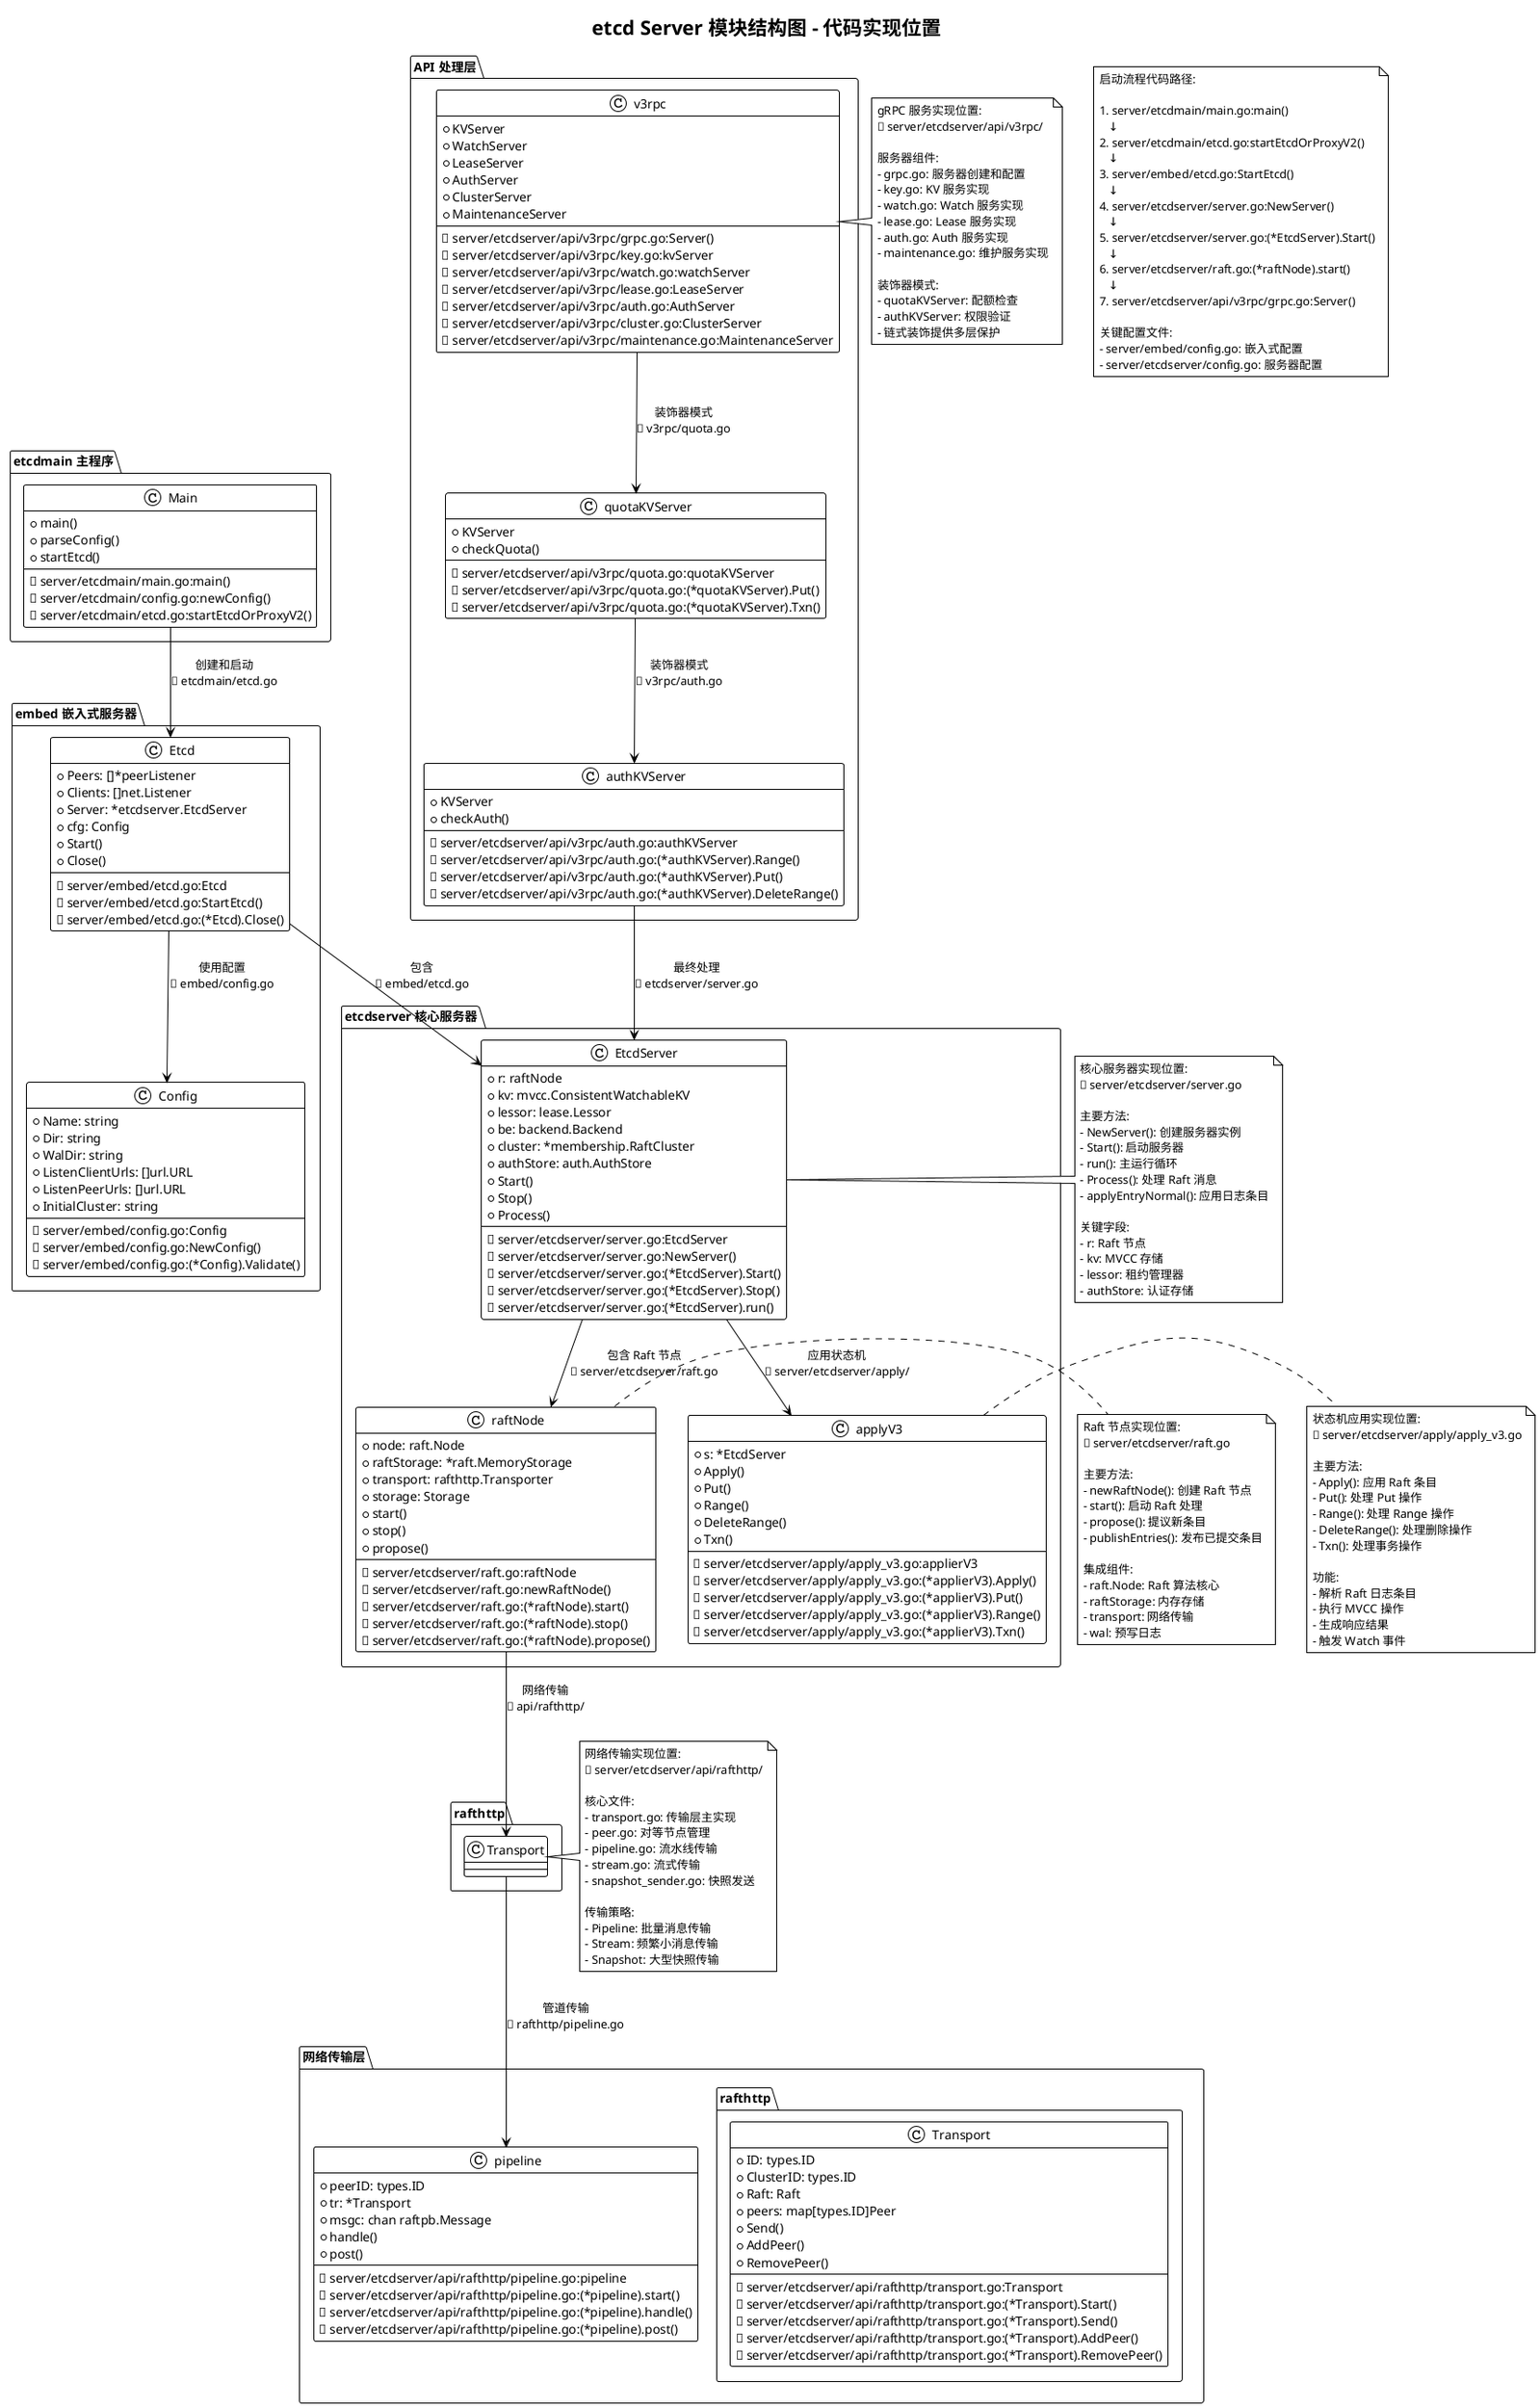 @startuml server-module-structure-code
!theme plain
title etcd Server 模块结构图 - 代码实现位置

package "etcdmain 主程序" {
  class Main {
    +main()
    +parseConfig()
    +startEtcd()
    --
    📁 server/etcdmain/main.go:main()
    📁 server/etcdmain/config.go:newConfig()
    📁 server/etcdmain/etcd.go:startEtcdOrProxyV2()
  }
}

package "embed 嵌入式服务器" {
  class Etcd {
    +Peers: []*peerListener
    +Clients: []net.Listener
    +Server: *etcdserver.EtcdServer
    +cfg: Config
    +Start()
    +Close()
    --
    📁 server/embed/etcd.go:Etcd
    📁 server/embed/etcd.go:StartEtcd()
    📁 server/embed/etcd.go:(*Etcd).Close()
  }
  
  class Config {
    +Name: string
    +Dir: string
    +WalDir: string
    +ListenClientUrls: []url.URL
    +ListenPeerUrls: []url.URL
    +InitialCluster: string
    --
    📁 server/embed/config.go:Config
    📁 server/embed/config.go:NewConfig()
    📁 server/embed/config.go:(*Config).Validate()
  }
}

package "etcdserver 核心服务器" {
  class EtcdServer {
    +r: raftNode
    +kv: mvcc.ConsistentWatchableKV
    +lessor: lease.Lessor
    +be: backend.Backend
    +cluster: *membership.RaftCluster
    +authStore: auth.AuthStore
    +Start()
    +Stop()
    +Process()
    --
    📁 server/etcdserver/server.go:EtcdServer
    📁 server/etcdserver/server.go:NewServer()
    📁 server/etcdserver/server.go:(*EtcdServer).Start()
    📁 server/etcdserver/server.go:(*EtcdServer).Stop()
    📁 server/etcdserver/server.go:(*EtcdServer).run()
  }
  
  class raftNode {
    +node: raft.Node
    +raftStorage: *raft.MemoryStorage
    +transport: rafthttp.Transporter
    +storage: Storage
    +start()
    +stop()
    +propose()
    --
    📁 server/etcdserver/raft.go:raftNode
    📁 server/etcdserver/raft.go:newRaftNode()
    📁 server/etcdserver/raft.go:(*raftNode).start()
    📁 server/etcdserver/raft.go:(*raftNode).stop()
    📁 server/etcdserver/raft.go:(*raftNode).propose()
  }
  
  class applyV3 {
    +s: *EtcdServer
    +Apply()
    +Put()
    +Range()
    +DeleteRange()
    +Txn()
    --
    📁 server/etcdserver/apply/apply_v3.go:applierV3
    📁 server/etcdserver/apply/apply_v3.go:(*applierV3).Apply()
    📁 server/etcdserver/apply/apply_v3.go:(*applierV3).Put()
    📁 server/etcdserver/apply/apply_v3.go:(*applierV3).Range()
    📁 server/etcdserver/apply/apply_v3.go:(*applierV3).Txn()
  }
}

package "API 处理层" {
  class v3rpc {
    +KVServer
    +WatchServer
    +LeaseServer
    +AuthServer
    +ClusterServer
    +MaintenanceServer
    --
    📁 server/etcdserver/api/v3rpc/grpc.go:Server()
    📁 server/etcdserver/api/v3rpc/key.go:kvServer
    📁 server/etcdserver/api/v3rpc/watch.go:watchServer
    📁 server/etcdserver/api/v3rpc/lease.go:LeaseServer
    📁 server/etcdserver/api/v3rpc/auth.go:AuthServer
    📁 server/etcdserver/api/v3rpc/cluster.go:ClusterServer
    📁 server/etcdserver/api/v3rpc/maintenance.go:MaintenanceServer
  }
  
  class quotaKVServer {
    +KVServer
    +checkQuota()
    --
    📁 server/etcdserver/api/v3rpc/quota.go:quotaKVServer
    📁 server/etcdserver/api/v3rpc/quota.go:(*quotaKVServer).Put()
    📁 server/etcdserver/api/v3rpc/quota.go:(*quotaKVServer).Txn()
  }
  
  class authKVServer {
    +KVServer
    +checkAuth()
    --
    📁 server/etcdserver/api/v3rpc/auth.go:authKVServer
    📁 server/etcdserver/api/v3rpc/auth.go:(*authKVServer).Range()
    📁 server/etcdserver/api/v3rpc/auth.go:(*authKVServer).Put()
    📁 server/etcdserver/api/v3rpc/auth.go:(*authKVServer).DeleteRange()
  }
}

package "网络传输层" {
  class rafthttp.Transport {
    +ID: types.ID
    +ClusterID: types.ID
    +Raft: Raft
    +peers: map[types.ID]Peer
    +Send()
    +AddPeer()
    +RemovePeer()
    --
    📁 server/etcdserver/api/rafthttp/transport.go:Transport
    📁 server/etcdserver/api/rafthttp/transport.go:(*Transport).Start()
    📁 server/etcdserver/api/rafthttp/transport.go:(*Transport).Send()
    📁 server/etcdserver/api/rafthttp/transport.go:(*Transport).AddPeer()
    📁 server/etcdserver/api/rafthttp/transport.go:(*Transport).RemovePeer()
  }
  
  class pipeline {
    +peerID: types.ID
    +tr: *Transport
    +msgc: chan raftpb.Message
    +handle()
    +post()
    --
    📁 server/etcdserver/api/rafthttp/pipeline.go:pipeline
    📁 server/etcdserver/api/rafthttp/pipeline.go:(*pipeline).start()
    📁 server/etcdserver/api/rafthttp/pipeline.go:(*pipeline).handle()
    📁 server/etcdserver/api/rafthttp/pipeline.go:(*pipeline).post()
  }
}

' 关系连接
Main --> Etcd : 创建和启动\n📁 etcdmain/etcd.go
Etcd --> EtcdServer : 包含\n📁 embed/etcd.go
Etcd --> Config : 使用配置\n📁 embed/config.go

EtcdServer --> raftNode : 包含 Raft 节点\n📁 server/etcdserver/raft.go
EtcdServer --> applyV3 : 应用状态机\n📁 server/etcdserver/apply/
raftNode --> rafthttp.Transport : 网络传输\n📁 api/rafthttp/

v3rpc --> quotaKVServer : 装饰器模式\n📁 v3rpc/quota.go
quotaKVServer --> authKVServer : 装饰器模式\n📁 v3rpc/auth.go
authKVServer --> EtcdServer : 最终处理\n📁 etcdserver/server.go

rafthttp.Transport --> pipeline : 管道传输\n📁 rafthttp/pipeline.go

note right of EtcdServer
  核心服务器实现位置:
  📁 server/etcdserver/server.go
  
  主要方法:
  - NewServer(): 创建服务器实例
  - Start(): 启动服务器
  - run(): 主运行循环
  - Process(): 处理 Raft 消息
  - applyEntryNormal(): 应用日志条目
  
  关键字段:
  - r: Raft 节点
  - kv: MVCC 存储
  - lessor: 租约管理器
  - authStore: 认证存储
end note

note right of raftNode
  Raft 节点实现位置:
  📁 server/etcdserver/raft.go
  
  主要方法:
  - newRaftNode(): 创建 Raft 节点
  - start(): 启动 Raft 处理
  - propose(): 提议新条目
  - publishEntries(): 发布已提交条目
  
  集成组件:
  - raft.Node: Raft 算法核心
  - raftStorage: 内存存储
  - transport: 网络传输
  - wal: 预写日志
end note

note right of applyV3
  状态机应用实现位置:
  📁 server/etcdserver/apply/apply_v3.go
  
  主要方法:
  - Apply(): 应用 Raft 条目
  - Put(): 处理 Put 操作
  - Range(): 处理 Range 操作
  - DeleteRange(): 处理删除操作
  - Txn(): 处理事务操作
  
  功能:
  - 解析 Raft 日志条目
  - 执行 MVCC 操作
  - 生成响应结果
  - 触发 Watch 事件
end note

note right of v3rpc
  gRPC 服务实现位置:
  📁 server/etcdserver/api/v3rpc/
  
  服务器组件:
  - grpc.go: 服务器创建和配置
  - key.go: KV 服务实现
  - watch.go: Watch 服务实现
  - lease.go: Lease 服务实现
  - auth.go: Auth 服务实现
  - maintenance.go: 维护服务实现
  
  装饰器模式:
  - quotaKVServer: 配额检查
  - authKVServer: 权限验证
  - 链式装饰提供多层保护
end note

note right of rafthttp.Transport
  网络传输实现位置:
  📁 server/etcdserver/api/rafthttp/
  
  核心文件:
  - transport.go: 传输层主实现
  - peer.go: 对等节点管理
  - pipeline.go: 流水线传输
  - stream.go: 流式传输
  - snapshot_sender.go: 快照发送
  
  传输策略:
  - Pipeline: 批量消息传输
  - Stream: 频繁小消息传输
  - Snapshot: 大型快照传输
end note

note as N1
  启动流程代码路径:
  
  1. server/etcdmain/main.go:main()
     ↓
  2. server/etcdmain/etcd.go:startEtcdOrProxyV2()
     ↓
  3. server/embed/etcd.go:StartEtcd()
     ↓
  4. server/etcdserver/server.go:NewServer()
     ↓
  5. server/etcdserver/server.go:(*EtcdServer).Start()
     ↓
  6. server/etcdserver/raft.go:(*raftNode).start()
     ↓
  7. server/etcdserver/api/v3rpc/grpc.go:Server()
  
  关键配置文件:
  - server/embed/config.go: 嵌入式配置
  - server/etcdserver/config.go: 服务器配置
end note

@enduml
